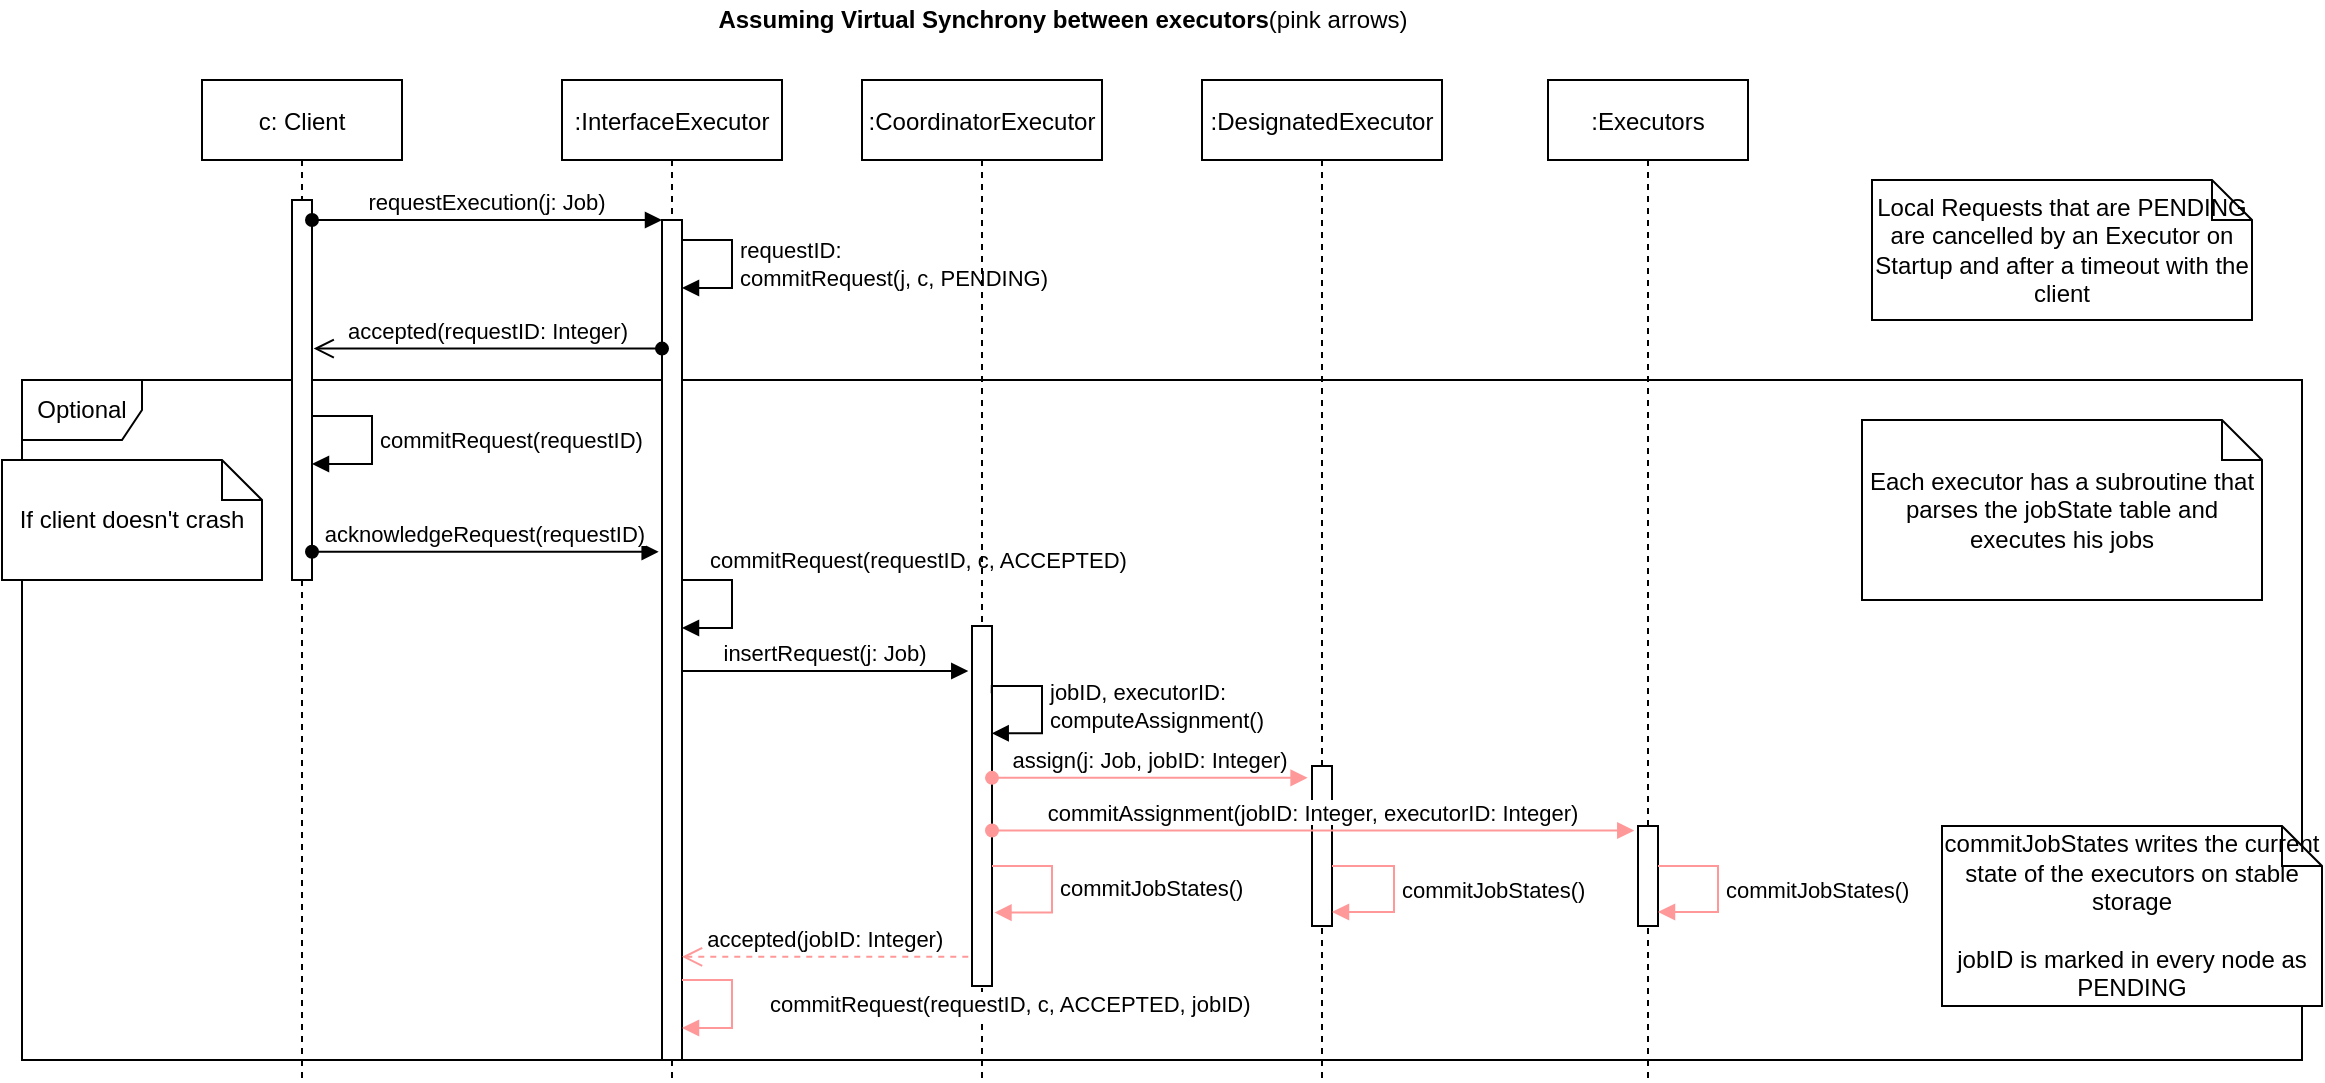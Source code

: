 <mxfile version="14.4.3" type="device"><diagram id="kgpKYQtTHZ0yAKxKKP6v" name="Page-1"><mxGraphModel dx="1185" dy="659" grid="1" gridSize="10" guides="1" tooltips="1" connect="1" arrows="1" fold="1" page="1" pageScale="1" pageWidth="850" pageHeight="1100" math="0" shadow="0"><root><mxCell id="0"/><mxCell id="1" parent="0"/><mxCell id="kY1NSpjv2vkkrVdt4-N--53" value="Optional" style="shape=umlFrame;whiteSpace=wrap;html=1;" vertex="1" parent="1"><mxGeometry x="30" y="230" width="1140" height="340" as="geometry"/></mxCell><mxCell id="3nuBFxr9cyL0pnOWT2aG-1" value="c: Client" style="shape=umlLifeline;perimeter=lifelinePerimeter;container=1;collapsible=0;recursiveResize=0;rounded=0;shadow=0;strokeWidth=1;" parent="1" vertex="1"><mxGeometry x="120" y="80" width="100" height="500" as="geometry"/></mxCell><mxCell id="3nuBFxr9cyL0pnOWT2aG-2" value="" style="points=[];perimeter=orthogonalPerimeter;rounded=0;shadow=0;strokeWidth=1;" parent="3nuBFxr9cyL0pnOWT2aG-1" vertex="1"><mxGeometry x="45" y="60" width="10" height="190" as="geometry"/></mxCell><mxCell id="kY1NSpjv2vkkrVdt4-N--51" value="&lt;div&gt;commitRequest(requestID)&lt;/div&gt;" style="edgeStyle=orthogonalEdgeStyle;html=1;align=left;spacingLeft=2;endArrow=block;rounded=0;" edge="1" parent="3nuBFxr9cyL0pnOWT2aG-1" source="3nuBFxr9cyL0pnOWT2aG-2" target="3nuBFxr9cyL0pnOWT2aG-2"><mxGeometry relative="1" as="geometry"><mxPoint x="55" y="168" as="sourcePoint"/><Array as="points"><mxPoint x="85" y="168"/><mxPoint x="85" y="192"/></Array><mxPoint x="55" y="192" as="targetPoint"/></mxGeometry></mxCell><mxCell id="3nuBFxr9cyL0pnOWT2aG-5" value=":InterfaceExecutor" style="shape=umlLifeline;perimeter=lifelinePerimeter;container=1;collapsible=0;recursiveResize=0;rounded=0;shadow=0;strokeWidth=1;" parent="1" vertex="1"><mxGeometry x="300" y="80" width="110" height="500" as="geometry"/></mxCell><mxCell id="3nuBFxr9cyL0pnOWT2aG-6" value="" style="points=[];perimeter=orthogonalPerimeter;rounded=0;shadow=0;strokeWidth=1;" parent="3nuBFxr9cyL0pnOWT2aG-5" vertex="1"><mxGeometry x="50" y="70" width="10" height="420" as="geometry"/></mxCell><mxCell id="kY1NSpjv2vkkrVdt4-N--35" value="&lt;div&gt;requestID: &lt;br&gt;&lt;/div&gt;&lt;div&gt;commitRequest(j, c, PENDING)&lt;/div&gt;" style="edgeStyle=orthogonalEdgeStyle;html=1;align=left;spacingLeft=2;endArrow=block;rounded=0;" edge="1" parent="3nuBFxr9cyL0pnOWT2aG-5" source="3nuBFxr9cyL0pnOWT2aG-6" target="3nuBFxr9cyL0pnOWT2aG-6"><mxGeometry relative="1" as="geometry"><mxPoint x="60" y="80" as="sourcePoint"/><Array as="points"><mxPoint x="85" y="80"/><mxPoint x="85" y="104"/></Array><mxPoint x="60.0" y="103.67" as="targetPoint"/></mxGeometry></mxCell><mxCell id="kY1NSpjv2vkkrVdt4-N--56" value="&lt;div&gt;commitRequest(requestID, c, ACCEPTED)&lt;/div&gt;" style="edgeStyle=orthogonalEdgeStyle;html=1;align=left;spacingLeft=2;endArrow=block;rounded=0;" edge="1" parent="3nuBFxr9cyL0pnOWT2aG-5" source="3nuBFxr9cyL0pnOWT2aG-6" target="3nuBFxr9cyL0pnOWT2aG-6"><mxGeometry x="-0.73" y="10" relative="1" as="geometry"><mxPoint x="60" y="250" as="sourcePoint"/><Array as="points"><mxPoint x="85" y="250"/><mxPoint x="85" y="274"/></Array><mxPoint x="60" y="274" as="targetPoint"/><mxPoint as="offset"/></mxGeometry></mxCell><mxCell id="3nuBFxr9cyL0pnOWT2aG-7" value="accepted(requestID: Integer)" style="verticalAlign=bottom;endArrow=open;endSize=8;shadow=0;strokeWidth=1;entryX=1.083;entryY=0.391;entryDx=0;entryDy=0;entryPerimeter=0;startArrow=oval;startFill=1;" parent="1" source="3nuBFxr9cyL0pnOWT2aG-6" target="3nuBFxr9cyL0pnOWT2aG-2" edge="1"><mxGeometry relative="1" as="geometry"><mxPoint x="175" y="250.0" as="targetPoint"/><mxPoint x="350" y="250.0" as="sourcePoint"/></mxGeometry></mxCell><mxCell id="3nuBFxr9cyL0pnOWT2aG-8" value="requestExecution(j: Job)" style="verticalAlign=bottom;endArrow=block;entryX=0;entryY=0;shadow=0;strokeWidth=1;startArrow=oval;startFill=1;" parent="1" source="3nuBFxr9cyL0pnOWT2aG-2" target="3nuBFxr9cyL0pnOWT2aG-6" edge="1"><mxGeometry relative="1" as="geometry"><mxPoint x="275" y="241" as="sourcePoint"/></mxGeometry></mxCell><mxCell id="kY1NSpjv2vkkrVdt4-N--11" value=":CoordinatorExecutor" style="shape=umlLifeline;perimeter=lifelinePerimeter;container=1;collapsible=0;recursiveResize=0;rounded=0;shadow=0;strokeWidth=1;" vertex="1" parent="1"><mxGeometry x="450" y="80" width="120" height="500" as="geometry"/></mxCell><mxCell id="kY1NSpjv2vkkrVdt4-N--17" value="" style="points=[];perimeter=orthogonalPerimeter;rounded=0;shadow=0;strokeWidth=1;" vertex="1" parent="kY1NSpjv2vkkrVdt4-N--11"><mxGeometry x="55" y="273" width="10" height="180" as="geometry"/></mxCell><mxCell id="kY1NSpjv2vkkrVdt4-N--22" value="&lt;div&gt;jobID, executorID: &lt;br&gt;&lt;/div&gt;&lt;div&gt;computeAssignment()&lt;/div&gt;" style="edgeStyle=orthogonalEdgeStyle;html=1;align=left;spacingLeft=2;endArrow=block;rounded=0;entryX=0.986;entryY=0.298;exitX=0.986;exitY=0.187;exitDx=0;exitDy=0;exitPerimeter=0;entryDx=0;entryDy=0;entryPerimeter=0;" edge="1" target="kY1NSpjv2vkkrVdt4-N--17" parent="kY1NSpjv2vkkrVdt4-N--11" source="kY1NSpjv2vkkrVdt4-N--17"><mxGeometry relative="1" as="geometry"><mxPoint x="70" y="303" as="sourcePoint"/><Array as="points"><mxPoint x="65" y="303"/><mxPoint x="90" y="303"/><mxPoint x="90" y="327"/></Array><mxPoint x="70" y="323" as="targetPoint"/></mxGeometry></mxCell><mxCell id="kY1NSpjv2vkkrVdt4-N--30" value="commitJobStates()" style="edgeStyle=orthogonalEdgeStyle;html=1;align=left;spacingLeft=2;endArrow=block;rounded=0;entryX=1.124;entryY=0.796;entryDx=0;entryDy=0;entryPerimeter=0;strokeColor=#FF9999;" edge="1" parent="kY1NSpjv2vkkrVdt4-N--11" source="kY1NSpjv2vkkrVdt4-N--17" target="kY1NSpjv2vkkrVdt4-N--17"><mxGeometry relative="1" as="geometry"><mxPoint x="70.04" y="396.63" as="sourcePoint"/><Array as="points"><mxPoint x="95" y="393"/><mxPoint x="95" y="416"/></Array><mxPoint x="70.04" y="416.61" as="targetPoint"/></mxGeometry></mxCell><mxCell id="kY1NSpjv2vkkrVdt4-N--13" value=":Executors" style="shape=umlLifeline;perimeter=lifelinePerimeter;container=1;collapsible=0;recursiveResize=0;rounded=0;shadow=0;strokeWidth=1;" vertex="1" parent="1"><mxGeometry x="793" y="80" width="100" height="500" as="geometry"/></mxCell><mxCell id="kY1NSpjv2vkkrVdt4-N--15" value=":DesignatedExecutor" style="shape=umlLifeline;perimeter=lifelinePerimeter;container=1;collapsible=0;recursiveResize=0;rounded=0;shadow=0;strokeWidth=1;" vertex="1" parent="1"><mxGeometry x="620" y="80" width="120" height="500" as="geometry"/></mxCell><mxCell id="kY1NSpjv2vkkrVdt4-N--25" value="" style="points=[];perimeter=orthogonalPerimeter;rounded=0;shadow=0;strokeWidth=1;" vertex="1" parent="kY1NSpjv2vkkrVdt4-N--15"><mxGeometry x="55" y="343" width="10" height="80" as="geometry"/></mxCell><mxCell id="kY1NSpjv2vkkrVdt4-N--31" value="commitJobStates()" style="edgeStyle=orthogonalEdgeStyle;html=1;align=left;spacingLeft=2;endArrow=block;rounded=0;strokeColor=#FF9999;" edge="1" parent="kY1NSpjv2vkkrVdt4-N--15" source="kY1NSpjv2vkkrVdt4-N--25" target="kY1NSpjv2vkkrVdt4-N--25"><mxGeometry relative="1" as="geometry"><mxPoint x="66" y="393.0" as="sourcePoint"/><Array as="points"><mxPoint x="96" y="393"/><mxPoint x="96" y="416"/></Array><mxPoint x="67.24" y="416.28" as="targetPoint"/></mxGeometry></mxCell><mxCell id="kY1NSpjv2vkkrVdt4-N--18" value="insertRequest(j: Job)" style="verticalAlign=bottom;endArrow=block;shadow=0;strokeWidth=1;entryX=-0.186;entryY=0.125;entryDx=0;entryDy=0;entryPerimeter=0;" edge="1" parent="1" source="3nuBFxr9cyL0pnOWT2aG-6" target="kY1NSpjv2vkkrVdt4-N--17"><mxGeometry relative="1" as="geometry"><mxPoint x="360" y="375.5" as="sourcePoint"/><mxPoint x="470" y="373" as="targetPoint"/></mxGeometry></mxCell><mxCell id="kY1NSpjv2vkkrVdt4-N--23" value="&lt;b&gt;Assuming Virtual Synchrony between executors&lt;/b&gt;(pink arrows)" style="text;html=1;align=center;verticalAlign=middle;resizable=0;points=[];autosize=1;" vertex="1" parent="1"><mxGeometry x="370" y="40" width="360" height="20" as="geometry"/></mxCell><mxCell id="kY1NSpjv2vkkrVdt4-N--24" value="assign(j: Job, jobID: Integer)" style="verticalAlign=bottom;endArrow=block;shadow=0;strokeWidth=1;entryX=-0.221;entryY=0.074;entryDx=0;entryDy=0;entryPerimeter=0;strokeColor=#FF9999;startArrow=oval;startFill=1;" edge="1" parent="1" source="kY1NSpjv2vkkrVdt4-N--17" target="kY1NSpjv2vkkrVdt4-N--25"><mxGeometry relative="1" as="geometry"><mxPoint x="520" y="433.0" as="sourcePoint"/><mxPoint x="640" y="433" as="targetPoint"/></mxGeometry></mxCell><mxCell id="kY1NSpjv2vkkrVdt4-N--27" value="" style="points=[];perimeter=orthogonalPerimeter;rounded=0;shadow=0;strokeWidth=1;" vertex="1" parent="1"><mxGeometry x="838" y="453" width="10" height="50" as="geometry"/></mxCell><mxCell id="kY1NSpjv2vkkrVdt4-N--28" value="commitAssignment(jobID: Integer, executorID: Integer)" style="verticalAlign=bottom;endArrow=block;shadow=0;strokeWidth=1;entryX=-0.186;entryY=0.045;entryDx=0;entryDy=0;entryPerimeter=0;strokeColor=#FF9999;startArrow=oval;startFill=1;" edge="1" parent="1" source="kY1NSpjv2vkkrVdt4-N--17" target="kY1NSpjv2vkkrVdt4-N--27"><mxGeometry relative="1" as="geometry"><mxPoint x="540" y="493" as="sourcePoint"/><mxPoint x="678.17" y="493" as="targetPoint"/></mxGeometry></mxCell><mxCell id="kY1NSpjv2vkkrVdt4-N--29" value="accepted(jobID: Integer)" style="verticalAlign=bottom;endArrow=open;dashed=1;endSize=8;exitX=-0.186;exitY=0.919;shadow=0;strokeWidth=1;exitDx=0;exitDy=0;exitPerimeter=0;strokeColor=#FF9999;" edge="1" parent="1" source="kY1NSpjv2vkkrVdt4-N--17" target="3nuBFxr9cyL0pnOWT2aG-6"><mxGeometry relative="1" as="geometry"><mxPoint x="360" y="518.42" as="targetPoint"/><mxPoint x="535" y="523.0" as="sourcePoint"/></mxGeometry></mxCell><mxCell id="kY1NSpjv2vkkrVdt4-N--32" value="commitJobStates()" style="edgeStyle=orthogonalEdgeStyle;html=1;align=left;spacingLeft=2;endArrow=block;rounded=0;strokeColor=#FF9999;" edge="1" parent="1" source="kY1NSpjv2vkkrVdt4-N--27" target="kY1NSpjv2vkkrVdt4-N--27"><mxGeometry relative="1" as="geometry"><mxPoint x="848" y="473.0" as="sourcePoint"/><Array as="points"><mxPoint x="878" y="473"/><mxPoint x="878" y="496"/></Array><mxPoint x="849.24" y="496.28" as="targetPoint"/></mxGeometry></mxCell><mxCell id="kY1NSpjv2vkkrVdt4-N--33" value="&lt;div&gt;commitJobStates writes the current state of the executors on stable storage&lt;/div&gt;&lt;div&gt;&lt;br&gt;&lt;/div&gt;&lt;div&gt;jobID is marked in every node as PENDING&lt;br&gt;&lt;/div&gt;" style="shape=note;size=20;whiteSpace=wrap;html=1;" vertex="1" parent="1"><mxGeometry x="990" y="453" width="190" height="90" as="geometry"/></mxCell><mxCell id="kY1NSpjv2vkkrVdt4-N--34" value="Each executor has a subroutine that parses the jobState table and executes his jobs" style="shape=note;size=20;whiteSpace=wrap;html=1;" vertex="1" parent="1"><mxGeometry x="950" y="250" width="200" height="90" as="geometry"/></mxCell><mxCell id="kY1NSpjv2vkkrVdt4-N--49" value="If client doesn't crash" style="shape=note;size=20;whiteSpace=wrap;html=1;" vertex="1" parent="1"><mxGeometry x="20" y="270" width="130" height="60" as="geometry"/></mxCell><mxCell id="kY1NSpjv2vkkrVdt4-N--55" value="acknowledgeRequest(requestID)" style="verticalAlign=bottom;endArrow=block;entryX=-0.167;entryY=0.395;shadow=0;strokeWidth=1;startArrow=oval;startFill=1;entryDx=0;entryDy=0;entryPerimeter=0;" edge="1" parent="1" source="3nuBFxr9cyL0pnOWT2aG-2" target="3nuBFxr9cyL0pnOWT2aG-6"><mxGeometry relative="1" as="geometry"><mxPoint x="180" y="310.0" as="sourcePoint"/><mxPoint x="355" y="310.0" as="targetPoint"/></mxGeometry></mxCell><mxCell id="kY1NSpjv2vkkrVdt4-N--57" value="&lt;div&gt;Local Requests that are PENDING&lt;/div&gt;&lt;div&gt;are cancelled by an Executor on Startup and after a timeout with the client&lt;br&gt;&lt;/div&gt;" style="shape=note;size=20;whiteSpace=wrap;html=1;" vertex="1" parent="1"><mxGeometry x="955" y="130" width="190" height="70" as="geometry"/></mxCell><mxCell id="kY1NSpjv2vkkrVdt4-N--58" value="&lt;div&gt;commitRequest(requestID, c, ACCEPTED, jobID)&lt;/div&gt;" style="edgeStyle=orthogonalEdgeStyle;html=1;align=left;spacingLeft=2;endArrow=block;rounded=0;strokeColor=#FF9999;" edge="1" parent="1"><mxGeometry y="15" relative="1" as="geometry"><mxPoint x="360" y="530" as="sourcePoint"/><Array as="points"><mxPoint x="385" y="530"/><mxPoint x="385" y="554"/></Array><mxPoint x="360" y="554" as="targetPoint"/><mxPoint as="offset"/></mxGeometry></mxCell></root></mxGraphModel></diagram></mxfile>